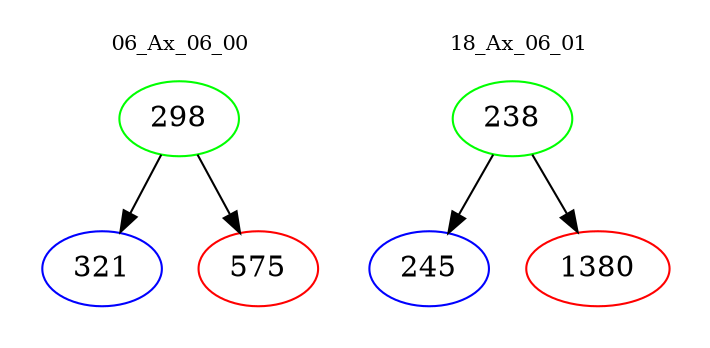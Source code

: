 digraph{
subgraph cluster_0 {
color = white
label = "06_Ax_06_00";
fontsize=10;
T0_298 [label="298", color="green"]
T0_298 -> T0_321 [color="black"]
T0_321 [label="321", color="blue"]
T0_298 -> T0_575 [color="black"]
T0_575 [label="575", color="red"]
}
subgraph cluster_1 {
color = white
label = "18_Ax_06_01";
fontsize=10;
T1_238 [label="238", color="green"]
T1_238 -> T1_245 [color="black"]
T1_245 [label="245", color="blue"]
T1_238 -> T1_1380 [color="black"]
T1_1380 [label="1380", color="red"]
}
}
